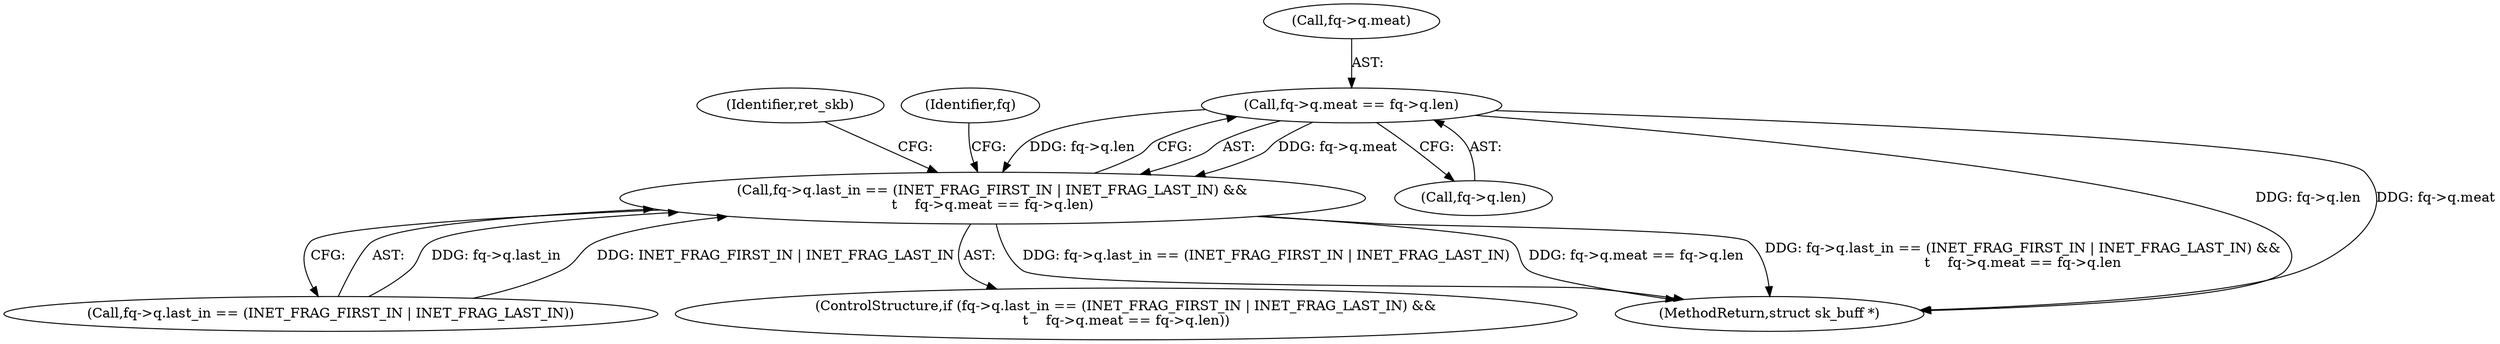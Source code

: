 digraph "0_linux_9e2dcf72023d1447f09c47d77c99b0c49659e5ce@pointer" {
"1000279" [label="(Call,fq->q.meat == fq->q.len)"];
"1000269" [label="(Call,fq->q.last_in == (INET_FRAG_FIRST_IN | INET_FRAG_LAST_IN) &&\n\t    fq->q.meat == fq->q.len)"];
"1000285" [label="(Call,fq->q.len)"];
"1000268" [label="(ControlStructure,if (fq->q.last_in == (INET_FRAG_FIRST_IN | INET_FRAG_LAST_IN) &&\n\t    fq->q.meat == fq->q.len))"];
"1000279" [label="(Call,fq->q.meat == fq->q.len)"];
"1000292" [label="(Identifier,ret_skb)"];
"1000306" [label="(Identifier,fq)"];
"1000280" [label="(Call,fq->q.meat)"];
"1000269" [label="(Call,fq->q.last_in == (INET_FRAG_FIRST_IN | INET_FRAG_LAST_IN) &&\n\t    fq->q.meat == fq->q.len)"];
"1000318" [label="(MethodReturn,struct sk_buff *)"];
"1000270" [label="(Call,fq->q.last_in == (INET_FRAG_FIRST_IN | INET_FRAG_LAST_IN))"];
"1000279" -> "1000269"  [label="AST: "];
"1000279" -> "1000285"  [label="CFG: "];
"1000280" -> "1000279"  [label="AST: "];
"1000285" -> "1000279"  [label="AST: "];
"1000269" -> "1000279"  [label="CFG: "];
"1000279" -> "1000318"  [label="DDG: fq->q.len"];
"1000279" -> "1000318"  [label="DDG: fq->q.meat"];
"1000279" -> "1000269"  [label="DDG: fq->q.meat"];
"1000279" -> "1000269"  [label="DDG: fq->q.len"];
"1000269" -> "1000268"  [label="AST: "];
"1000269" -> "1000270"  [label="CFG: "];
"1000270" -> "1000269"  [label="AST: "];
"1000292" -> "1000269"  [label="CFG: "];
"1000306" -> "1000269"  [label="CFG: "];
"1000269" -> "1000318"  [label="DDG: fq->q.last_in == (INET_FRAG_FIRST_IN | INET_FRAG_LAST_IN) &&\n\t    fq->q.meat == fq->q.len"];
"1000269" -> "1000318"  [label="DDG: fq->q.last_in == (INET_FRAG_FIRST_IN | INET_FRAG_LAST_IN)"];
"1000269" -> "1000318"  [label="DDG: fq->q.meat == fq->q.len"];
"1000270" -> "1000269"  [label="DDG: fq->q.last_in"];
"1000270" -> "1000269"  [label="DDG: INET_FRAG_FIRST_IN | INET_FRAG_LAST_IN"];
}
